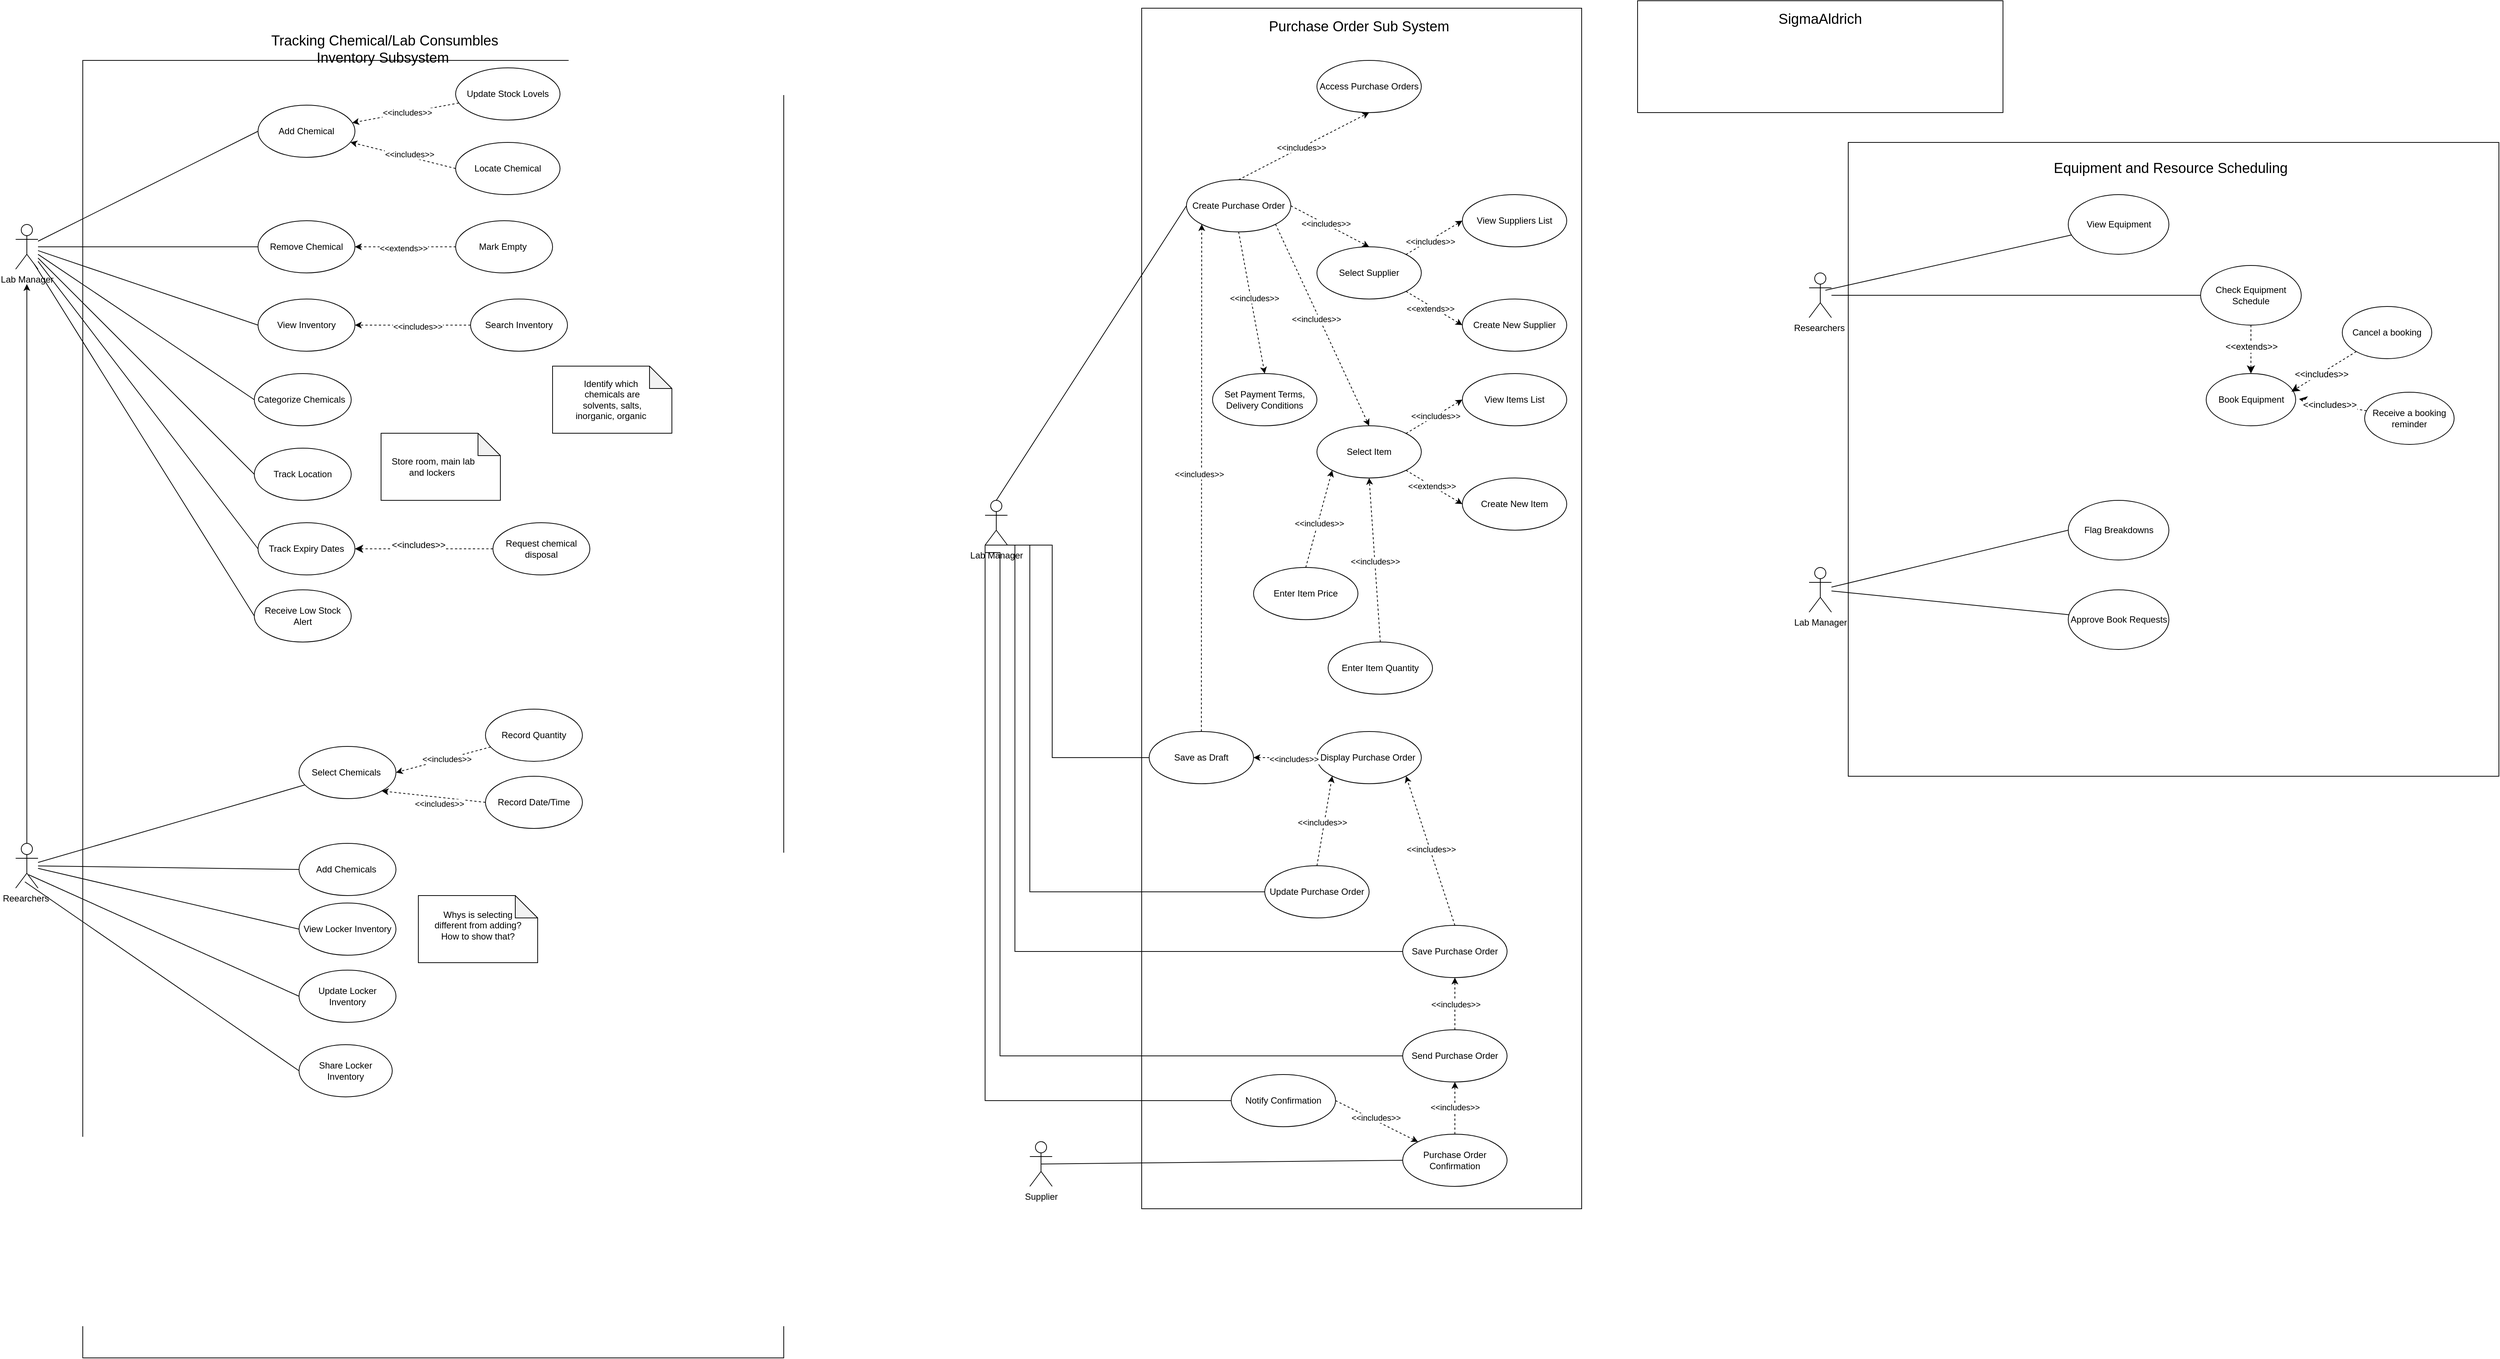 <mxfile version="26.1.0">
  <diagram name="Page-1" id="2YBvvXClWsGukQMizWep">
    <mxGraphModel dx="1016" dy="1723" grid="1" gridSize="10" guides="1" tooltips="1" connect="1" arrows="1" fold="1" page="1" pageScale="1" pageWidth="850" pageHeight="1100" math="0" shadow="0">
      <root>
        <mxCell id="0" />
        <mxCell id="1" parent="0" />
        <mxCell id="02z2UqMDENTXHO_L2J_l-3" value="" style="rounded=0;whiteSpace=wrap;html=1;" parent="1" vertex="1">
          <mxGeometry x="210" y="70" width="940" height="1740" as="geometry" />
        </mxCell>
        <mxCell id="02z2UqMDENTXHO_L2J_l-143" style="rounded=0;orthogonalLoop=1;jettySize=auto;html=1;endArrow=none;startFill=0;entryX=0;entryY=0.5;entryDx=0;entryDy=0;" parent="1" source="02z2UqMDENTXHO_L2J_l-1" target="02z2UqMDENTXHO_L2J_l-20" edge="1">
          <mxGeometry relative="1" as="geometry" />
        </mxCell>
        <mxCell id="02z2UqMDENTXHO_L2J_l-144" style="edgeStyle=orthogonalEdgeStyle;rounded=0;orthogonalLoop=1;jettySize=auto;html=1;endArrow=none;startFill=0;" parent="1" source="02z2UqMDENTXHO_L2J_l-1" target="02z2UqMDENTXHO_L2J_l-139" edge="1">
          <mxGeometry relative="1" as="geometry" />
        </mxCell>
        <mxCell id="02z2UqMDENTXHO_L2J_l-146" style="rounded=0;orthogonalLoop=1;jettySize=auto;html=1;endArrow=none;startFill=0;entryX=0;entryY=0.5;entryDx=0;entryDy=0;" parent="1" source="02z2UqMDENTXHO_L2J_l-1" target="02z2UqMDENTXHO_L2J_l-140" edge="1">
          <mxGeometry relative="1" as="geometry" />
        </mxCell>
        <mxCell id="02z2UqMDENTXHO_L2J_l-153" style="rounded=0;orthogonalLoop=1;jettySize=auto;html=1;endArrow=none;startFill=0;entryX=0;entryY=0.5;entryDx=0;entryDy=0;" parent="1" source="02z2UqMDENTXHO_L2J_l-1" target="02z2UqMDENTXHO_L2J_l-147" edge="1">
          <mxGeometry relative="1" as="geometry" />
        </mxCell>
        <mxCell id="02z2UqMDENTXHO_L2J_l-1" value="Lab Manager" style="shape=umlActor;verticalLabelPosition=bottom;verticalAlign=top;html=1;" parent="1" vertex="1">
          <mxGeometry x="120" y="290" width="30" height="60" as="geometry" />
        </mxCell>
        <mxCell id="02z2UqMDENTXHO_L2J_l-157" style="edgeStyle=orthogonalEdgeStyle;rounded=0;orthogonalLoop=1;jettySize=auto;html=1;" parent="1" source="02z2UqMDENTXHO_L2J_l-2" edge="1">
          <mxGeometry relative="1" as="geometry">
            <mxPoint x="135" y="370" as="targetPoint" />
          </mxGeometry>
        </mxCell>
        <mxCell id="02z2UqMDENTXHO_L2J_l-163" style="rounded=0;orthogonalLoop=1;jettySize=auto;html=1;endArrow=none;startFill=0;" parent="1" source="02z2UqMDENTXHO_L2J_l-2" target="02z2UqMDENTXHO_L2J_l-158" edge="1">
          <mxGeometry relative="1" as="geometry" />
        </mxCell>
        <mxCell id="02z2UqMDENTXHO_L2J_l-164" style="rounded=0;orthogonalLoop=1;jettySize=auto;html=1;endArrow=none;startFill=0;entryX=0;entryY=0.5;entryDx=0;entryDy=0;" parent="1" source="02z2UqMDENTXHO_L2J_l-2" target="02z2UqMDENTXHO_L2J_l-159" edge="1">
          <mxGeometry relative="1" as="geometry" />
        </mxCell>
        <mxCell id="02z2UqMDENTXHO_L2J_l-2" value="Reearchers&amp;nbsp;" style="shape=umlActor;verticalLabelPosition=bottom;verticalAlign=top;html=1;" parent="1" vertex="1">
          <mxGeometry x="120" y="1120" width="30" height="60" as="geometry" />
        </mxCell>
        <mxCell id="02z2UqMDENTXHO_L2J_l-9" value="Tracking Chemical/Lab Consumbles Inventory&amp;nbsp;Subsystem&amp;nbsp;" style="text;html=1;align=center;verticalAlign=middle;whiteSpace=wrap;rounded=0;fontSize=19;" parent="1" vertex="1">
          <mxGeometry x="395" y="30" width="440" height="50" as="geometry" />
        </mxCell>
        <mxCell id="02z2UqMDENTXHO_L2J_l-20" value="Add Chemical" style="ellipse;whiteSpace=wrap;html=1;" parent="1" vertex="1">
          <mxGeometry x="445" y="130" width="130" height="70" as="geometry" />
        </mxCell>
        <mxCell id="02z2UqMDENTXHO_L2J_l-136" style="rounded=0;orthogonalLoop=1;jettySize=auto;html=1;dashed=1;" parent="1" source="02z2UqMDENTXHO_L2J_l-131" target="02z2UqMDENTXHO_L2J_l-20" edge="1">
          <mxGeometry relative="1" as="geometry" />
        </mxCell>
        <mxCell id="02z2UqMDENTXHO_L2J_l-141" value="&amp;lt;&amp;lt;includes&amp;gt;&amp;gt;" style="edgeLabel;html=1;align=center;verticalAlign=middle;resizable=0;points=[];" parent="02z2UqMDENTXHO_L2J_l-136" vertex="1" connectable="0">
          <mxGeometry x="0.182" relative="1" as="geometry">
            <mxPoint x="15" y="-3" as="offset" />
          </mxGeometry>
        </mxCell>
        <mxCell id="02z2UqMDENTXHO_L2J_l-131" value="Update Stock Lovels" style="ellipse;whiteSpace=wrap;html=1;" parent="1" vertex="1">
          <mxGeometry x="710" y="80" width="140" height="70" as="geometry" />
        </mxCell>
        <mxCell id="02z2UqMDENTXHO_L2J_l-132" value="Locate Chemical" style="ellipse;whiteSpace=wrap;html=1;" parent="1" vertex="1">
          <mxGeometry x="710" y="180" width="140" height="70" as="geometry" />
        </mxCell>
        <mxCell id="02z2UqMDENTXHO_L2J_l-137" style="rounded=0;orthogonalLoop=1;jettySize=auto;html=1;dashed=1;exitX=0;exitY=0.5;exitDx=0;exitDy=0;" parent="1" source="02z2UqMDENTXHO_L2J_l-132" target="02z2UqMDENTXHO_L2J_l-20" edge="1">
          <mxGeometry relative="1" as="geometry">
            <mxPoint x="700" y="215" as="sourcePoint" />
            <mxPoint x="510" y="244" as="targetPoint" />
          </mxGeometry>
        </mxCell>
        <mxCell id="02z2UqMDENTXHO_L2J_l-142" value="&amp;lt;&amp;lt;includes&amp;gt;&amp;gt;" style="edgeLabel;html=1;align=center;verticalAlign=middle;resizable=0;points=[];" parent="02z2UqMDENTXHO_L2J_l-137" vertex="1" connectable="0">
          <mxGeometry x="0.2" relative="1" as="geometry">
            <mxPoint x="22" y="2" as="offset" />
          </mxGeometry>
        </mxCell>
        <mxCell id="02z2UqMDENTXHO_L2J_l-155" value="" style="edgeStyle=orthogonalEdgeStyle;rounded=0;orthogonalLoop=1;jettySize=auto;html=1;endArrow=none;startFill=1;startArrow=classic;dashed=1;" parent="1" source="02z2UqMDENTXHO_L2J_l-139" target="02z2UqMDENTXHO_L2J_l-154" edge="1">
          <mxGeometry relative="1" as="geometry" />
        </mxCell>
        <mxCell id="02z2UqMDENTXHO_L2J_l-156" value="&amp;lt;&amp;lt;extends&amp;gt;&amp;gt;" style="edgeLabel;html=1;align=center;verticalAlign=middle;resizable=0;points=[];" parent="02z2UqMDENTXHO_L2J_l-155" vertex="1" connectable="0">
          <mxGeometry x="-0.035" y="-2" relative="1" as="geometry">
            <mxPoint as="offset" />
          </mxGeometry>
        </mxCell>
        <mxCell id="02z2UqMDENTXHO_L2J_l-139" value="Remove Chemical" style="ellipse;whiteSpace=wrap;html=1;" parent="1" vertex="1">
          <mxGeometry x="445" y="285" width="130" height="70" as="geometry" />
        </mxCell>
        <mxCell id="02z2UqMDENTXHO_L2J_l-140" value="View Inventory" style="ellipse;whiteSpace=wrap;html=1;" parent="1" vertex="1">
          <mxGeometry x="445" y="390" width="130" height="70" as="geometry" />
        </mxCell>
        <mxCell id="02z2UqMDENTXHO_L2J_l-147" value="Categorize Chemicals&amp;nbsp;" style="ellipse;whiteSpace=wrap;html=1;" parent="1" vertex="1">
          <mxGeometry x="440" y="490" width="130" height="70" as="geometry" />
        </mxCell>
        <mxCell id="02z2UqMDENTXHO_L2J_l-148" value="" style="shape=note;whiteSpace=wrap;html=1;backgroundOutline=1;darkOpacity=0.05;" parent="1" vertex="1">
          <mxGeometry x="840" y="480" width="160" height="90" as="geometry" />
        </mxCell>
        <mxCell id="02z2UqMDENTXHO_L2J_l-149" value="Identify which&amp;nbsp; chemicals are solvents, salts, inorganic, organic&amp;nbsp;" style="text;html=1;align=center;verticalAlign=middle;whiteSpace=wrap;rounded=0;" parent="1" vertex="1">
          <mxGeometry x="860" y="485" width="120" height="80" as="geometry" />
        </mxCell>
        <mxCell id="02z2UqMDENTXHO_L2J_l-150" value="Track Location" style="ellipse;whiteSpace=wrap;html=1;" parent="1" vertex="1">
          <mxGeometry x="440" y="590" width="130" height="70" as="geometry" />
        </mxCell>
        <mxCell id="02z2UqMDENTXHO_L2J_l-151" value="" style="shape=note;whiteSpace=wrap;html=1;backgroundOutline=1;darkOpacity=0.05;" parent="1" vertex="1">
          <mxGeometry x="610" y="570" width="160" height="90" as="geometry" />
        </mxCell>
        <mxCell id="02z2UqMDENTXHO_L2J_l-152" value="Store room, main lab and lockers&amp;nbsp;" style="text;html=1;align=center;verticalAlign=middle;whiteSpace=wrap;rounded=0;" parent="1" vertex="1">
          <mxGeometry x="620" y="575" width="120" height="80" as="geometry" />
        </mxCell>
        <mxCell id="02z2UqMDENTXHO_L2J_l-154" value="Mark Empty&amp;nbsp;" style="ellipse;whiteSpace=wrap;html=1;" parent="1" vertex="1">
          <mxGeometry x="710" y="285" width="130" height="70" as="geometry" />
        </mxCell>
        <mxCell id="02z2UqMDENTXHO_L2J_l-158" value="Select Chemicals&amp;nbsp;" style="ellipse;whiteSpace=wrap;html=1;" parent="1" vertex="1">
          <mxGeometry x="500" y="990" width="130" height="70" as="geometry" />
        </mxCell>
        <mxCell id="02z2UqMDENTXHO_L2J_l-159" value="Add Chemicals&amp;nbsp;" style="ellipse;whiteSpace=wrap;html=1;" parent="1" vertex="1">
          <mxGeometry x="500" y="1120" width="130" height="70" as="geometry" />
        </mxCell>
        <mxCell id="02z2UqMDENTXHO_L2J_l-167" style="rounded=0;orthogonalLoop=1;jettySize=auto;html=1;entryX=1;entryY=0.5;entryDx=0;entryDy=0;dashed=1;" parent="1" source="02z2UqMDENTXHO_L2J_l-160" target="02z2UqMDENTXHO_L2J_l-158" edge="1">
          <mxGeometry relative="1" as="geometry" />
        </mxCell>
        <mxCell id="02z2UqMDENTXHO_L2J_l-160" value="Record Quantity" style="ellipse;whiteSpace=wrap;html=1;" parent="1" vertex="1">
          <mxGeometry x="750" y="940" width="130" height="70" as="geometry" />
        </mxCell>
        <mxCell id="02z2UqMDENTXHO_L2J_l-161" value="Record Date/Time" style="ellipse;whiteSpace=wrap;html=1;" parent="1" vertex="1">
          <mxGeometry x="750" y="1030" width="130" height="70" as="geometry" />
        </mxCell>
        <mxCell id="02z2UqMDENTXHO_L2J_l-165" style="rounded=0;orthogonalLoop=1;jettySize=auto;html=1;entryX=1;entryY=1;entryDx=0;entryDy=0;exitX=0;exitY=0.5;exitDx=0;exitDy=0;dashed=1;" parent="1" source="02z2UqMDENTXHO_L2J_l-161" target="02z2UqMDENTXHO_L2J_l-158" edge="1">
          <mxGeometry relative="1" as="geometry" />
        </mxCell>
        <mxCell id="02z2UqMDENTXHO_L2J_l-166" value="&amp;lt;&amp;lt;includes&amp;gt;&amp;gt;" style="edgeLabel;html=1;align=center;verticalAlign=middle;resizable=0;points=[];" parent="02z2UqMDENTXHO_L2J_l-165" vertex="1" connectable="0">
          <mxGeometry x="0.331" y="3" relative="1" as="geometry">
            <mxPoint x="31" y="9" as="offset" />
          </mxGeometry>
        </mxCell>
        <mxCell id="02z2UqMDENTXHO_L2J_l-168" value="&amp;lt;&amp;lt;includes&amp;gt;&amp;gt;" style="edgeLabel;html=1;align=center;verticalAlign=middle;resizable=0;points=[];" parent="02z2UqMDENTXHO_L2J_l-165" vertex="1" connectable="0">
          <mxGeometry x="0.331" y="3" relative="1" as="geometry">
            <mxPoint x="41" y="-51" as="offset" />
          </mxGeometry>
        </mxCell>
        <mxCell id="02z2UqMDENTXHO_L2J_l-172" style="rounded=0;orthogonalLoop=1;jettySize=auto;html=1;exitX=0;exitY=0.5;exitDx=0;exitDy=0;endArrow=none;startFill=0;" parent="1" source="02z2UqMDENTXHO_L2J_l-169" target="02z2UqMDENTXHO_L2J_l-2" edge="1">
          <mxGeometry relative="1" as="geometry" />
        </mxCell>
        <mxCell id="02z2UqMDENTXHO_L2J_l-169" value="View Locker Inventory" style="ellipse;whiteSpace=wrap;html=1;" parent="1" vertex="1">
          <mxGeometry x="500" y="1200" width="130" height="70" as="geometry" />
        </mxCell>
        <mxCell id="02z2UqMDENTXHO_L2J_l-170" value="Update Locker Inventory" style="ellipse;whiteSpace=wrap;html=1;" parent="1" vertex="1">
          <mxGeometry x="500" y="1290" width="130" height="70" as="geometry" />
        </mxCell>
        <mxCell id="02z2UqMDENTXHO_L2J_l-174" style="rounded=0;orthogonalLoop=1;jettySize=auto;html=1;exitX=0;exitY=0.5;exitDx=0;exitDy=0;endArrow=none;startFill=0;entryX=0.413;entryY=0.86;entryDx=0;entryDy=0;entryPerimeter=0;" parent="1" source="02z2UqMDENTXHO_L2J_l-171" target="02z2UqMDENTXHO_L2J_l-2" edge="1">
          <mxGeometry relative="1" as="geometry" />
        </mxCell>
        <mxCell id="02z2UqMDENTXHO_L2J_l-171" value="Share Locker Inventory" style="ellipse;whiteSpace=wrap;html=1;" parent="1" vertex="1">
          <mxGeometry x="500" y="1390" width="125" height="70" as="geometry" />
        </mxCell>
        <mxCell id="02z2UqMDENTXHO_L2J_l-173" style="rounded=0;orthogonalLoop=1;jettySize=auto;html=1;entryX=0.573;entryY=0.7;entryDx=0;entryDy=0;entryPerimeter=0;endArrow=none;startFill=0;exitX=0;exitY=0.5;exitDx=0;exitDy=0;" parent="1" source="02z2UqMDENTXHO_L2J_l-170" target="02z2UqMDENTXHO_L2J_l-2" edge="1">
          <mxGeometry relative="1" as="geometry" />
        </mxCell>
        <mxCell id="02z2UqMDENTXHO_L2J_l-175" value="" style="shape=note;whiteSpace=wrap;html=1;backgroundOutline=1;darkOpacity=0.05;" parent="1" vertex="1">
          <mxGeometry x="660" y="1190" width="160" height="90" as="geometry" />
        </mxCell>
        <mxCell id="02z2UqMDENTXHO_L2J_l-176" value="Whys is selecting different from adding? How to show that?" style="text;html=1;align=center;verticalAlign=middle;whiteSpace=wrap;rounded=0;" parent="1" vertex="1">
          <mxGeometry x="680" y="1190" width="120" height="80" as="geometry" />
        </mxCell>
        <mxCell id="02z2UqMDENTXHO_L2J_l-183" value="" style="rounded=0;whiteSpace=wrap;html=1;" parent="1" vertex="1">
          <mxGeometry x="2295" y="-10" width="490" height="150" as="geometry" />
        </mxCell>
        <mxCell id="02z2UqMDENTXHO_L2J_l-184" value="SigmaAldrich" style="text;html=1;align=center;verticalAlign=middle;whiteSpace=wrap;rounded=0;fontSize=19;" parent="1" vertex="1">
          <mxGeometry x="2420" width="240" height="30" as="geometry" />
        </mxCell>
        <mxCell id="poZD9N2d5XFR-r68YqAx-190" value="Lab Manager" style="shape=umlActor;verticalLabelPosition=bottom;verticalAlign=top;html=1;outlineConnect=0;" vertex="1" parent="1">
          <mxGeometry x="1420" y="660" width="30" height="60" as="geometry" />
        </mxCell>
        <mxCell id="poZD9N2d5XFR-r68YqAx-191" value="" style="rounded=0;whiteSpace=wrap;html=1;" vertex="1" parent="1">
          <mxGeometry x="1630" width="590" height="1610" as="geometry" />
        </mxCell>
        <mxCell id="poZD9N2d5XFR-r68YqAx-192" value="Purchase Order Sub System" style="text;html=1;align=center;verticalAlign=middle;whiteSpace=wrap;rounded=0;fontSize=19;" vertex="1" parent="1">
          <mxGeometry x="1790" y="10" width="262.5" height="30" as="geometry" />
        </mxCell>
        <mxCell id="poZD9N2d5XFR-r68YqAx-193" value="Supplier" style="shape=umlActor;verticalLabelPosition=bottom;verticalAlign=top;html=1;outlineConnect=0;" vertex="1" parent="1">
          <mxGeometry x="1480" y="1520" width="30" height="60" as="geometry" />
        </mxCell>
        <mxCell id="poZD9N2d5XFR-r68YqAx-194" value="Create Purchase Order" style="ellipse;whiteSpace=wrap;html=1;" vertex="1" parent="1">
          <mxGeometry x="1690" y="230" width="140" height="70" as="geometry" />
        </mxCell>
        <mxCell id="poZD9N2d5XFR-r68YqAx-195" value="Access Purchase Orders" style="ellipse;whiteSpace=wrap;html=1;" vertex="1" parent="1">
          <mxGeometry x="1865" y="70" width="140" height="70" as="geometry" />
        </mxCell>
        <mxCell id="poZD9N2d5XFR-r68YqAx-196" value="Select Supplier" style="ellipse;whiteSpace=wrap;html=1;" vertex="1" parent="1">
          <mxGeometry x="1865" y="320" width="140" height="70" as="geometry" />
        </mxCell>
        <mxCell id="poZD9N2d5XFR-r68YqAx-197" value="View Items List" style="ellipse;whiteSpace=wrap;html=1;" vertex="1" parent="1">
          <mxGeometry x="2060" y="490" width="140" height="70" as="geometry" />
        </mxCell>
        <mxCell id="poZD9N2d5XFR-r68YqAx-198" value="Select Item" style="ellipse;whiteSpace=wrap;html=1;" vertex="1" parent="1">
          <mxGeometry x="1865" y="560" width="140" height="70" as="geometry" />
        </mxCell>
        <mxCell id="poZD9N2d5XFR-r68YqAx-199" value="View Suppliers List" style="ellipse;whiteSpace=wrap;html=1;" vertex="1" parent="1">
          <mxGeometry x="2060" y="250" width="140" height="70" as="geometry" />
        </mxCell>
        <mxCell id="poZD9N2d5XFR-r68YqAx-200" value="Create New Supplier" style="ellipse;whiteSpace=wrap;html=1;" vertex="1" parent="1">
          <mxGeometry x="2060" y="390" width="140" height="70" as="geometry" />
        </mxCell>
        <mxCell id="poZD9N2d5XFR-r68YqAx-201" value="Enter Item Quantity" style="ellipse;whiteSpace=wrap;html=1;" vertex="1" parent="1">
          <mxGeometry x="1880" y="850" width="140" height="70" as="geometry" />
        </mxCell>
        <mxCell id="poZD9N2d5XFR-r68YqAx-202" value="Enter Item Price" style="ellipse;whiteSpace=wrap;html=1;" vertex="1" parent="1">
          <mxGeometry x="1780" y="750" width="140" height="70" as="geometry" />
        </mxCell>
        <mxCell id="poZD9N2d5XFR-r68YqAx-203" value="Display Purchase Order&amp;nbsp;" style="ellipse;whiteSpace=wrap;html=1;" vertex="1" parent="1">
          <mxGeometry x="1865" y="970" width="140" height="70" as="geometry" />
        </mxCell>
        <mxCell id="poZD9N2d5XFR-r68YqAx-204" value="Update Purchase Order" style="ellipse;whiteSpace=wrap;html=1;" vertex="1" parent="1">
          <mxGeometry x="1795" y="1150" width="140" height="70" as="geometry" />
        </mxCell>
        <mxCell id="poZD9N2d5XFR-r68YqAx-205" value="Set Payment Terms, Delivery Conditions" style="ellipse;whiteSpace=wrap;html=1;" vertex="1" parent="1">
          <mxGeometry x="1725" y="490" width="140" height="70" as="geometry" />
        </mxCell>
        <mxCell id="poZD9N2d5XFR-r68YqAx-206" value="Save Purchase Order" style="ellipse;whiteSpace=wrap;html=1;" vertex="1" parent="1">
          <mxGeometry x="1980" y="1230" width="140" height="70" as="geometry" />
        </mxCell>
        <mxCell id="poZD9N2d5XFR-r68YqAx-207" value="Send Purchase Order" style="ellipse;whiteSpace=wrap;html=1;" vertex="1" parent="1">
          <mxGeometry x="1980" y="1370" width="140" height="70" as="geometry" />
        </mxCell>
        <mxCell id="poZD9N2d5XFR-r68YqAx-208" value="Purchase Order Confirmation" style="ellipse;whiteSpace=wrap;html=1;" vertex="1" parent="1">
          <mxGeometry x="1980" y="1510" width="140" height="70" as="geometry" />
        </mxCell>
        <mxCell id="poZD9N2d5XFR-r68YqAx-209" value="Create New Item" style="ellipse;whiteSpace=wrap;html=1;" vertex="1" parent="1">
          <mxGeometry x="2060" y="630" width="140" height="70" as="geometry" />
        </mxCell>
        <mxCell id="poZD9N2d5XFR-r68YqAx-210" value="" style="endArrow=classic;html=1;rounded=0;exitX=0.5;exitY=0;exitDx=0;exitDy=0;entryX=0.5;entryY=1;entryDx=0;entryDy=0;dashed=1;" edge="1" parent="1" source="poZD9N2d5XFR-r68YqAx-194" target="poZD9N2d5XFR-r68YqAx-195">
          <mxGeometry width="50" height="50" relative="1" as="geometry">
            <mxPoint x="1940" y="170" as="sourcePoint" />
            <mxPoint x="1990" y="120" as="targetPoint" />
          </mxGeometry>
        </mxCell>
        <mxCell id="poZD9N2d5XFR-r68YqAx-211" value="&amp;lt;&amp;lt;includes&amp;gt;&amp;gt;" style="edgeLabel;html=1;align=center;verticalAlign=middle;resizable=0;points=[];" vertex="1" connectable="0" parent="poZD9N2d5XFR-r68YqAx-210">
          <mxGeometry x="-0.04" relative="1" as="geometry">
            <mxPoint as="offset" />
          </mxGeometry>
        </mxCell>
        <mxCell id="poZD9N2d5XFR-r68YqAx-212" value="" style="endArrow=classic;html=1;rounded=0;exitX=1;exitY=0;exitDx=0;exitDy=0;entryX=0;entryY=0.5;entryDx=0;entryDy=0;dashed=1;" edge="1" parent="1" source="poZD9N2d5XFR-r68YqAx-196" target="poZD9N2d5XFR-r68YqAx-199">
          <mxGeometry width="50" height="50" relative="1" as="geometry">
            <mxPoint x="1790" y="540" as="sourcePoint" />
            <mxPoint x="1840" y="490" as="targetPoint" />
          </mxGeometry>
        </mxCell>
        <mxCell id="poZD9N2d5XFR-r68YqAx-213" value="&amp;lt;&amp;lt;includes&amp;gt;&amp;gt;" style="edgeLabel;html=1;align=center;verticalAlign=middle;resizable=0;points=[];" vertex="1" connectable="0" parent="poZD9N2d5XFR-r68YqAx-212">
          <mxGeometry x="-0.146" y="-2" relative="1" as="geometry">
            <mxPoint x="-1" as="offset" />
          </mxGeometry>
        </mxCell>
        <mxCell id="poZD9N2d5XFR-r68YqAx-214" value="" style="endArrow=classic;html=1;rounded=0;exitX=1;exitY=1;exitDx=0;exitDy=0;entryX=0;entryY=0.5;entryDx=0;entryDy=0;dashed=1;" edge="1" parent="1" source="poZD9N2d5XFR-r68YqAx-196" target="poZD9N2d5XFR-r68YqAx-200">
          <mxGeometry width="50" height="50" relative="1" as="geometry">
            <mxPoint x="1790" y="540" as="sourcePoint" />
            <mxPoint x="1840" y="490" as="targetPoint" />
          </mxGeometry>
        </mxCell>
        <mxCell id="poZD9N2d5XFR-r68YqAx-215" value="&amp;lt;&amp;lt;extends&amp;gt;&amp;gt;" style="edgeLabel;html=1;align=center;verticalAlign=middle;resizable=0;points=[];" vertex="1" connectable="0" parent="poZD9N2d5XFR-r68YqAx-214">
          <mxGeometry x="-0.11" y="-3" relative="1" as="geometry">
            <mxPoint as="offset" />
          </mxGeometry>
        </mxCell>
        <mxCell id="poZD9N2d5XFR-r68YqAx-216" value="" style="endArrow=classic;html=1;rounded=0;exitX=1;exitY=0;exitDx=0;exitDy=0;entryX=0;entryY=0.5;entryDx=0;entryDy=0;dashed=1;" edge="1" parent="1" source="poZD9N2d5XFR-r68YqAx-198" target="poZD9N2d5XFR-r68YqAx-197">
          <mxGeometry width="50" height="50" relative="1" as="geometry">
            <mxPoint x="2020" y="690" as="sourcePoint" />
            <mxPoint x="2070" y="640" as="targetPoint" />
          </mxGeometry>
        </mxCell>
        <mxCell id="poZD9N2d5XFR-r68YqAx-217" value="&amp;lt;&amp;lt;includes&amp;gt;&amp;gt;" style="edgeLabel;html=1;align=center;verticalAlign=middle;resizable=0;points=[];" vertex="1" connectable="0" parent="poZD9N2d5XFR-r68YqAx-216">
          <mxGeometry x="0.041" relative="1" as="geometry">
            <mxPoint as="offset" />
          </mxGeometry>
        </mxCell>
        <mxCell id="poZD9N2d5XFR-r68YqAx-218" value="" style="endArrow=classic;html=1;rounded=0;exitX=1;exitY=1;exitDx=0;exitDy=0;entryX=0;entryY=0.5;entryDx=0;entryDy=0;dashed=1;" edge="1" parent="1" source="poZD9N2d5XFR-r68YqAx-198" target="poZD9N2d5XFR-r68YqAx-209">
          <mxGeometry width="50" height="50" relative="1" as="geometry">
            <mxPoint x="2020" y="690" as="sourcePoint" />
            <mxPoint x="2070" y="640" as="targetPoint" />
          </mxGeometry>
        </mxCell>
        <mxCell id="poZD9N2d5XFR-r68YqAx-219" value="&amp;lt;&amp;lt;extends&amp;gt;&amp;gt;" style="edgeLabel;html=1;align=center;verticalAlign=middle;resizable=0;points=[];" vertex="1" connectable="0" parent="poZD9N2d5XFR-r68YqAx-218">
          <mxGeometry x="-0.092" relative="1" as="geometry">
            <mxPoint as="offset" />
          </mxGeometry>
        </mxCell>
        <mxCell id="poZD9N2d5XFR-r68YqAx-220" value="" style="endArrow=classic;html=1;rounded=0;exitX=0.5;exitY=0;exitDx=0;exitDy=0;entryX=0;entryY=1;entryDx=0;entryDy=0;dashed=1;" edge="1" parent="1" source="poZD9N2d5XFR-r68YqAx-202" target="poZD9N2d5XFR-r68YqAx-198">
          <mxGeometry width="50" height="50" relative="1" as="geometry">
            <mxPoint x="2020" y="820" as="sourcePoint" />
            <mxPoint x="2070" y="770" as="targetPoint" />
          </mxGeometry>
        </mxCell>
        <mxCell id="poZD9N2d5XFR-r68YqAx-221" value="&amp;lt;&amp;lt;includes&amp;gt;&amp;gt;" style="edgeLabel;html=1;align=center;verticalAlign=middle;resizable=0;points=[];" vertex="1" connectable="0" parent="poZD9N2d5XFR-r68YqAx-220">
          <mxGeometry x="-0.085" y="-1" relative="1" as="geometry">
            <mxPoint as="offset" />
          </mxGeometry>
        </mxCell>
        <mxCell id="poZD9N2d5XFR-r68YqAx-222" value="" style="endArrow=classic;html=1;rounded=0;exitX=0.5;exitY=0;exitDx=0;exitDy=0;entryX=0.5;entryY=1;entryDx=0;entryDy=0;dashed=1;" edge="1" parent="1" source="poZD9N2d5XFR-r68YqAx-201" target="poZD9N2d5XFR-r68YqAx-198">
          <mxGeometry width="50" height="50" relative="1" as="geometry">
            <mxPoint x="2020" y="850" as="sourcePoint" />
            <mxPoint x="2070" y="800" as="targetPoint" />
          </mxGeometry>
        </mxCell>
        <mxCell id="poZD9N2d5XFR-r68YqAx-223" value="&amp;lt;&amp;lt;includes&amp;gt;&amp;gt;" style="edgeLabel;html=1;align=center;verticalAlign=middle;resizable=0;points=[];" vertex="1" connectable="0" parent="poZD9N2d5XFR-r68YqAx-222">
          <mxGeometry x="-0.016" relative="1" as="geometry">
            <mxPoint as="offset" />
          </mxGeometry>
        </mxCell>
        <mxCell id="poZD9N2d5XFR-r68YqAx-224" value="Notify Confirmation" style="ellipse;whiteSpace=wrap;html=1;" vertex="1" parent="1">
          <mxGeometry x="1750" y="1430" width="140" height="70" as="geometry" />
        </mxCell>
        <mxCell id="poZD9N2d5XFR-r68YqAx-225" value="Save as Draft" style="ellipse;whiteSpace=wrap;html=1;" vertex="1" parent="1">
          <mxGeometry x="1640" y="970" width="140" height="70" as="geometry" />
        </mxCell>
        <mxCell id="poZD9N2d5XFR-r68YqAx-226" value="" style="endArrow=classic;html=1;rounded=0;exitX=0.5;exitY=0;exitDx=0;exitDy=0;entryX=0;entryY=1;entryDx=0;entryDy=0;dashed=1;" edge="1" parent="1" source="poZD9N2d5XFR-r68YqAx-204" target="poZD9N2d5XFR-r68YqAx-203">
          <mxGeometry width="50" height="50" relative="1" as="geometry">
            <mxPoint x="1870" y="1440" as="sourcePoint" />
            <mxPoint x="1920" y="1390" as="targetPoint" />
          </mxGeometry>
        </mxCell>
        <mxCell id="poZD9N2d5XFR-r68YqAx-227" value="&amp;lt;&amp;lt;includes&amp;gt;&amp;gt;" style="edgeLabel;html=1;align=center;verticalAlign=middle;resizable=0;points=[];" vertex="1" connectable="0" parent="poZD9N2d5XFR-r68YqAx-226">
          <mxGeometry x="-0.057" y="3" relative="1" as="geometry">
            <mxPoint y="-1" as="offset" />
          </mxGeometry>
        </mxCell>
        <mxCell id="poZD9N2d5XFR-r68YqAx-228" value="" style="endArrow=classic;html=1;rounded=0;exitX=0.5;exitY=0;exitDx=0;exitDy=0;entryX=1;entryY=1;entryDx=0;entryDy=0;dashed=1;" edge="1" parent="1" source="poZD9N2d5XFR-r68YqAx-206" target="poZD9N2d5XFR-r68YqAx-203">
          <mxGeometry width="50" height="50" relative="1" as="geometry">
            <mxPoint x="1870" y="1590" as="sourcePoint" />
            <mxPoint x="1920" y="1540" as="targetPoint" />
          </mxGeometry>
        </mxCell>
        <mxCell id="poZD9N2d5XFR-r68YqAx-229" value="&amp;lt;&amp;lt;includes&amp;gt;&amp;gt;" style="edgeLabel;html=1;align=center;verticalAlign=middle;resizable=0;points=[];" vertex="1" connectable="0" parent="poZD9N2d5XFR-r68YqAx-228">
          <mxGeometry x="0.016" y="-1" relative="1" as="geometry">
            <mxPoint as="offset" />
          </mxGeometry>
        </mxCell>
        <mxCell id="poZD9N2d5XFR-r68YqAx-230" value="" style="endArrow=classic;html=1;rounded=0;entryX=0;entryY=1;entryDx=0;entryDy=0;dashed=1;" edge="1" parent="1" source="poZD9N2d5XFR-r68YqAx-225" target="poZD9N2d5XFR-r68YqAx-194">
          <mxGeometry width="50" height="50" relative="1" as="geometry">
            <mxPoint x="1870" y="560" as="sourcePoint" />
            <mxPoint x="1920" y="510" as="targetPoint" />
          </mxGeometry>
        </mxCell>
        <mxCell id="poZD9N2d5XFR-r68YqAx-231" value="&amp;lt;&amp;lt;includes&amp;gt;&amp;gt;" style="edgeLabel;html=1;align=center;verticalAlign=middle;resizable=0;points=[];" vertex="1" connectable="0" parent="poZD9N2d5XFR-r68YqAx-230">
          <mxGeometry x="0.015" y="4" relative="1" as="geometry">
            <mxPoint as="offset" />
          </mxGeometry>
        </mxCell>
        <mxCell id="poZD9N2d5XFR-r68YqAx-232" value="" style="endArrow=classic;html=1;rounded=0;exitX=1;exitY=0.5;exitDx=0;exitDy=0;entryX=0.5;entryY=0;entryDx=0;entryDy=0;dashed=1;" edge="1" parent="1" source="poZD9N2d5XFR-r68YqAx-194" target="poZD9N2d5XFR-r68YqAx-196">
          <mxGeometry width="50" height="50" relative="1" as="geometry">
            <mxPoint x="1980" y="560" as="sourcePoint" />
            <mxPoint x="2030" y="510" as="targetPoint" />
          </mxGeometry>
        </mxCell>
        <mxCell id="poZD9N2d5XFR-r68YqAx-233" value="&amp;lt;&amp;lt;includes&amp;gt;&amp;gt;" style="edgeLabel;html=1;align=center;verticalAlign=middle;resizable=0;points=[];" vertex="1" connectable="0" parent="poZD9N2d5XFR-r68YqAx-232">
          <mxGeometry x="-0.117" y="1" relative="1" as="geometry">
            <mxPoint as="offset" />
          </mxGeometry>
        </mxCell>
        <mxCell id="poZD9N2d5XFR-r68YqAx-234" value="" style="endArrow=classic;html=1;rounded=0;exitX=1;exitY=1;exitDx=0;exitDy=0;entryX=0.5;entryY=0;entryDx=0;entryDy=0;dashed=1;" edge="1" parent="1" source="poZD9N2d5XFR-r68YqAx-194" target="poZD9N2d5XFR-r68YqAx-198">
          <mxGeometry width="50" height="50" relative="1" as="geometry">
            <mxPoint x="1980" y="600" as="sourcePoint" />
            <mxPoint x="2030" y="550" as="targetPoint" />
          </mxGeometry>
        </mxCell>
        <mxCell id="poZD9N2d5XFR-r68YqAx-235" value="&amp;lt;&amp;lt;includes&amp;gt;&amp;gt;" style="edgeLabel;html=1;align=center;verticalAlign=middle;resizable=0;points=[];" vertex="1" connectable="0" parent="poZD9N2d5XFR-r68YqAx-234">
          <mxGeometry x="-0.073" y="-4" relative="1" as="geometry">
            <mxPoint as="offset" />
          </mxGeometry>
        </mxCell>
        <mxCell id="poZD9N2d5XFR-r68YqAx-236" value="" style="endArrow=classic;html=1;rounded=0;exitX=0.5;exitY=1;exitDx=0;exitDy=0;entryX=0.5;entryY=0;entryDx=0;entryDy=0;dashed=1;" edge="1" parent="1" source="poZD9N2d5XFR-r68YqAx-194" target="poZD9N2d5XFR-r68YqAx-205">
          <mxGeometry width="50" height="50" relative="1" as="geometry">
            <mxPoint x="2010" y="520" as="sourcePoint" />
            <mxPoint x="2060" y="470" as="targetPoint" />
          </mxGeometry>
        </mxCell>
        <mxCell id="poZD9N2d5XFR-r68YqAx-237" value="&amp;lt;&amp;lt;includes&amp;gt;&amp;gt;" style="edgeLabel;html=1;align=center;verticalAlign=middle;resizable=0;points=[];" vertex="1" connectable="0" parent="poZD9N2d5XFR-r68YqAx-236">
          <mxGeometry x="-0.065" y="4" relative="1" as="geometry">
            <mxPoint as="offset" />
          </mxGeometry>
        </mxCell>
        <mxCell id="poZD9N2d5XFR-r68YqAx-238" value="" style="endArrow=none;html=1;rounded=0;exitX=1;exitY=0.5;exitDx=0;exitDy=0;entryX=0;entryY=0.5;entryDx=0;entryDy=0;dashed=1;startArrow=classic;startFill=1;" edge="1" parent="1" source="poZD9N2d5XFR-r68YqAx-225" target="poZD9N2d5XFR-r68YqAx-203">
          <mxGeometry width="50" height="50" relative="1" as="geometry">
            <mxPoint x="2030" y="1190" as="sourcePoint" />
            <mxPoint x="2080" y="1140" as="targetPoint" />
          </mxGeometry>
        </mxCell>
        <mxCell id="poZD9N2d5XFR-r68YqAx-239" value="&amp;lt;&amp;lt;includes&amp;gt;&amp;gt;" style="edgeLabel;html=1;align=center;verticalAlign=middle;resizable=0;points=[];" vertex="1" connectable="0" parent="poZD9N2d5XFR-r68YqAx-238">
          <mxGeometry x="0.26" y="-2" relative="1" as="geometry">
            <mxPoint as="offset" />
          </mxGeometry>
        </mxCell>
        <mxCell id="poZD9N2d5XFR-r68YqAx-240" value="" style="endArrow=classic;html=1;rounded=0;exitX=0.5;exitY=0;exitDx=0;exitDy=0;dashed=1;" edge="1" parent="1" source="poZD9N2d5XFR-r68YqAx-207" target="poZD9N2d5XFR-r68YqAx-206">
          <mxGeometry width="50" height="50" relative="1" as="geometry">
            <mxPoint x="2030" y="1510" as="sourcePoint" />
            <mxPoint x="2080" y="1460" as="targetPoint" />
          </mxGeometry>
        </mxCell>
        <mxCell id="poZD9N2d5XFR-r68YqAx-241" value="&amp;lt;&amp;lt;includes&amp;gt;&amp;gt;" style="edgeLabel;html=1;align=center;verticalAlign=middle;resizable=0;points=[];" vertex="1" connectable="0" parent="poZD9N2d5XFR-r68YqAx-240">
          <mxGeometry x="-0.023" y="-1" relative="1" as="geometry">
            <mxPoint as="offset" />
          </mxGeometry>
        </mxCell>
        <mxCell id="poZD9N2d5XFR-r68YqAx-242" value="" style="endArrow=classic;html=1;rounded=0;exitX=0.5;exitY=0;exitDx=0;exitDy=0;entryX=0.5;entryY=1;entryDx=0;entryDy=0;dashed=1;" edge="1" parent="1" source="poZD9N2d5XFR-r68YqAx-208" target="poZD9N2d5XFR-r68YqAx-207">
          <mxGeometry width="50" height="50" relative="1" as="geometry">
            <mxPoint x="2020" y="1480" as="sourcePoint" />
            <mxPoint x="2070" y="1430" as="targetPoint" />
          </mxGeometry>
        </mxCell>
        <mxCell id="poZD9N2d5XFR-r68YqAx-243" value="&amp;lt;&amp;lt;includes&amp;gt;&amp;gt;" style="edgeLabel;html=1;align=center;verticalAlign=middle;resizable=0;points=[];" vertex="1" connectable="0" parent="poZD9N2d5XFR-r68YqAx-242">
          <mxGeometry x="0.034" relative="1" as="geometry">
            <mxPoint as="offset" />
          </mxGeometry>
        </mxCell>
        <mxCell id="poZD9N2d5XFR-r68YqAx-244" value="" style="endArrow=none;html=1;rounded=0;entryX=0;entryY=0.5;entryDx=0;entryDy=0;exitX=0.5;exitY=0.5;exitDx=0;exitDy=0;exitPerimeter=0;" edge="1" parent="1" source="poZD9N2d5XFR-r68YqAx-193" target="poZD9N2d5XFR-r68YqAx-208">
          <mxGeometry width="50" height="50" relative="1" as="geometry">
            <mxPoint x="2110" y="1500" as="sourcePoint" />
            <mxPoint x="2160" y="1450" as="targetPoint" />
          </mxGeometry>
        </mxCell>
        <mxCell id="poZD9N2d5XFR-r68YqAx-245" value="" style="endArrow=none;html=1;rounded=0;exitX=0.5;exitY=0;exitDx=0;exitDy=0;exitPerimeter=0;entryX=0;entryY=0.5;entryDx=0;entryDy=0;" edge="1" parent="1" source="poZD9N2d5XFR-r68YqAx-190" target="poZD9N2d5XFR-r68YqAx-194">
          <mxGeometry width="50" height="50" relative="1" as="geometry">
            <mxPoint x="2110" y="740" as="sourcePoint" />
            <mxPoint x="2160" y="690" as="targetPoint" />
          </mxGeometry>
        </mxCell>
        <mxCell id="poZD9N2d5XFR-r68YqAx-246" value="" style="endArrow=none;html=1;rounded=0;exitX=1;exitY=1;exitDx=0;exitDy=0;exitPerimeter=0;entryX=0;entryY=0.5;entryDx=0;entryDy=0;edgeStyle=orthogonalEdgeStyle;" edge="1" parent="1" source="poZD9N2d5XFR-r68YqAx-190" target="poZD9N2d5XFR-r68YqAx-225">
          <mxGeometry width="50" height="50" relative="1" as="geometry">
            <mxPoint x="2110" y="930" as="sourcePoint" />
            <mxPoint x="2160" y="880" as="targetPoint" />
            <Array as="points">
              <mxPoint x="1510" y="720" />
              <mxPoint x="1510" y="1005" />
            </Array>
          </mxGeometry>
        </mxCell>
        <mxCell id="poZD9N2d5XFR-r68YqAx-247" value="" style="endArrow=none;html=1;rounded=0;exitX=0;exitY=0.5;exitDx=0;exitDy=0;entryX=0;entryY=1;entryDx=0;entryDy=0;entryPerimeter=0;edgeStyle=orthogonalEdgeStyle;" edge="1" parent="1" source="poZD9N2d5XFR-r68YqAx-224" target="poZD9N2d5XFR-r68YqAx-190">
          <mxGeometry width="50" height="50" relative="1" as="geometry">
            <mxPoint x="2110" y="1180" as="sourcePoint" />
            <mxPoint x="2160" y="1130" as="targetPoint" />
            <Array as="points">
              <mxPoint x="1420" y="1465" />
            </Array>
          </mxGeometry>
        </mxCell>
        <mxCell id="poZD9N2d5XFR-r68YqAx-248" value="" style="endArrow=none;html=1;rounded=0;exitX=0;exitY=0.5;exitDx=0;exitDy=0;entryX=0;entryY=1;entryDx=0;entryDy=0;entryPerimeter=0;edgeStyle=orthogonalEdgeStyle;" edge="1" parent="1" source="poZD9N2d5XFR-r68YqAx-206" target="poZD9N2d5XFR-r68YqAx-190">
          <mxGeometry width="50" height="50" relative="1" as="geometry">
            <mxPoint x="2110" y="1150" as="sourcePoint" />
            <mxPoint x="2160" y="1100" as="targetPoint" />
            <Array as="points">
              <mxPoint x="1460" y="1265" />
              <mxPoint x="1460" y="720" />
            </Array>
          </mxGeometry>
        </mxCell>
        <mxCell id="poZD9N2d5XFR-r68YqAx-249" value="" style="endArrow=none;html=1;rounded=0;exitX=0;exitY=0.5;exitDx=0;exitDy=0;edgeStyle=orthogonalEdgeStyle;" edge="1" parent="1" source="poZD9N2d5XFR-r68YqAx-207">
          <mxGeometry width="50" height="50" relative="1" as="geometry">
            <mxPoint x="2110" y="1190" as="sourcePoint" />
            <mxPoint x="1420" y="730" as="targetPoint" />
            <Array as="points">
              <mxPoint x="1440" y="1405" />
              <mxPoint x="1440" y="730" />
            </Array>
          </mxGeometry>
        </mxCell>
        <mxCell id="poZD9N2d5XFR-r68YqAx-250" value="" style="endArrow=none;html=1;rounded=0;exitX=0;exitY=0.5;exitDx=0;exitDy=0;entryX=1;entryY=1;entryDx=0;entryDy=0;entryPerimeter=0;edgeStyle=orthogonalEdgeStyle;" edge="1" parent="1" source="poZD9N2d5XFR-r68YqAx-204" target="poZD9N2d5XFR-r68YqAx-190">
          <mxGeometry width="50" height="50" relative="1" as="geometry">
            <mxPoint x="2110" y="1180" as="sourcePoint" />
            <mxPoint x="2160" y="1130" as="targetPoint" />
            <Array as="points">
              <mxPoint x="1480" y="1185" />
              <mxPoint x="1480" y="720" />
            </Array>
          </mxGeometry>
        </mxCell>
        <mxCell id="poZD9N2d5XFR-r68YqAx-251" value="" style="endArrow=classic;html=1;rounded=0;exitX=1;exitY=0.5;exitDx=0;exitDy=0;entryX=0;entryY=0;entryDx=0;entryDy=0;dashed=1;" edge="1" parent="1" source="poZD9N2d5XFR-r68YqAx-224" target="poZD9N2d5XFR-r68YqAx-208">
          <mxGeometry width="50" height="50" relative="1" as="geometry">
            <mxPoint x="2110" y="1470" as="sourcePoint" />
            <mxPoint x="2160" y="1420" as="targetPoint" />
          </mxGeometry>
        </mxCell>
        <mxCell id="poZD9N2d5XFR-r68YqAx-252" value="&amp;lt;&amp;lt;includes&amp;gt;&amp;gt;" style="edgeLabel;html=1;align=center;verticalAlign=middle;resizable=0;points=[];" vertex="1" connectable="0" parent="poZD9N2d5XFR-r68YqAx-251">
          <mxGeometry x="-0.073" y="3" relative="1" as="geometry">
            <mxPoint x="1" as="offset" />
          </mxGeometry>
        </mxCell>
        <mxCell id="poZD9N2d5XFR-r68YqAx-253" value="Search Inventory" style="ellipse;whiteSpace=wrap;html=1;" vertex="1" parent="1">
          <mxGeometry x="730" y="390" width="130" height="70" as="geometry" />
        </mxCell>
        <mxCell id="poZD9N2d5XFR-r68YqAx-254" style="rounded=0;orthogonalLoop=1;jettySize=auto;html=1;dashed=1;exitX=0;exitY=0.5;exitDx=0;exitDy=0;entryX=1;entryY=0.5;entryDx=0;entryDy=0;" edge="1" parent="1" source="poZD9N2d5XFR-r68YqAx-253" target="02z2UqMDENTXHO_L2J_l-140">
          <mxGeometry relative="1" as="geometry">
            <mxPoint x="716" y="470" as="sourcePoint" />
            <mxPoint x="575" y="435" as="targetPoint" />
          </mxGeometry>
        </mxCell>
        <mxCell id="poZD9N2d5XFR-r68YqAx-255" value="&amp;lt;&amp;lt;includes&amp;gt;&amp;gt;" style="edgeLabel;html=1;align=center;verticalAlign=middle;resizable=0;points=[];" vertex="1" connectable="0" parent="poZD9N2d5XFR-r68YqAx-254">
          <mxGeometry x="0.2" relative="1" as="geometry">
            <mxPoint x="22" y="2" as="offset" />
          </mxGeometry>
        </mxCell>
        <mxCell id="poZD9N2d5XFR-r68YqAx-259" style="edgeStyle=none;curved=1;rounded=0;orthogonalLoop=1;jettySize=auto;html=1;entryX=0;entryY=0.5;entryDx=0;entryDy=0;fontSize=12;startSize=8;endSize=8;endArrow=none;startFill=0;" edge="1" parent="1" source="02z2UqMDENTXHO_L2J_l-1" target="02z2UqMDENTXHO_L2J_l-150">
          <mxGeometry relative="1" as="geometry" />
        </mxCell>
        <mxCell id="poZD9N2d5XFR-r68YqAx-266" style="edgeStyle=none;curved=1;rounded=0;orthogonalLoop=1;jettySize=auto;html=1;fontSize=12;startSize=8;endSize=8;endArrow=none;startFill=0;exitX=0;exitY=0.5;exitDx=0;exitDy=0;" edge="1" parent="1" source="poZD9N2d5XFR-r68YqAx-260" target="02z2UqMDENTXHO_L2J_l-1">
          <mxGeometry relative="1" as="geometry" />
        </mxCell>
        <mxCell id="poZD9N2d5XFR-r68YqAx-260" value="Track Expiry Dates " style="ellipse;whiteSpace=wrap;html=1;" vertex="1" parent="1">
          <mxGeometry x="445" y="690" width="130" height="70" as="geometry" />
        </mxCell>
        <mxCell id="poZD9N2d5XFR-r68YqAx-264" style="edgeStyle=none;curved=1;rounded=0;orthogonalLoop=1;jettySize=auto;html=1;fontSize=12;startSize=8;endSize=8;dashed=1;" edge="1" parent="1" source="poZD9N2d5XFR-r68YqAx-263" target="poZD9N2d5XFR-r68YqAx-260">
          <mxGeometry relative="1" as="geometry" />
        </mxCell>
        <mxCell id="poZD9N2d5XFR-r68YqAx-265" value="&amp;lt;&amp;lt;includes&amp;gt;&amp;gt;" style="edgeLabel;html=1;align=center;verticalAlign=middle;resizable=0;points=[];fontSize=12;" vertex="1" connectable="0" parent="poZD9N2d5XFR-r68YqAx-264">
          <mxGeometry x="0.381" y="2" relative="1" as="geometry">
            <mxPoint x="27" y="-7" as="offset" />
          </mxGeometry>
        </mxCell>
        <mxCell id="poZD9N2d5XFR-r68YqAx-263" value="Request chemical disposal " style="ellipse;whiteSpace=wrap;html=1;" vertex="1" parent="1">
          <mxGeometry x="760" y="690" width="130" height="70" as="geometry" />
        </mxCell>
        <mxCell id="poZD9N2d5XFR-r68YqAx-267" value="Receive Low Stock Alert" style="ellipse;whiteSpace=wrap;html=1;" vertex="1" parent="1">
          <mxGeometry x="440" y="780" width="130" height="70" as="geometry" />
        </mxCell>
        <mxCell id="poZD9N2d5XFR-r68YqAx-268" style="edgeStyle=none;curved=1;rounded=0;orthogonalLoop=1;jettySize=auto;html=1;entryX=0.833;entryY=0.887;entryDx=0;entryDy=0;entryPerimeter=0;fontSize=12;startSize=8;endSize=8;endArrow=none;startFill=0;exitX=0;exitY=0.5;exitDx=0;exitDy=0;" edge="1" parent="1" source="poZD9N2d5XFR-r68YqAx-267" target="02z2UqMDENTXHO_L2J_l-1">
          <mxGeometry relative="1" as="geometry" />
        </mxCell>
        <mxCell id="poZD9N2d5XFR-r68YqAx-269" value="" style="rounded=0;whiteSpace=wrap;html=1;" vertex="1" parent="1">
          <mxGeometry x="2577.5" y="180" width="872.5" height="850" as="geometry" />
        </mxCell>
        <mxCell id="poZD9N2d5XFR-r68YqAx-270" value="Equipment and Resource Scheduling" style="text;html=1;align=center;verticalAlign=middle;whiteSpace=wrap;rounded=0;fontSize=19;" vertex="1" parent="1">
          <mxGeometry x="2850" y="200" width="320" height="30" as="geometry" />
        </mxCell>
        <mxCell id="poZD9N2d5XFR-r68YqAx-293" style="edgeStyle=none;curved=1;rounded=0;orthogonalLoop=1;jettySize=auto;html=1;fontSize=12;startSize=8;endSize=8;entryX=0;entryY=0.5;entryDx=0;entryDy=0;endArrow=none;startFill=0;" edge="1" parent="1" source="poZD9N2d5XFR-r68YqAx-276" target="poZD9N2d5XFR-r68YqAx-289">
          <mxGeometry relative="1" as="geometry" />
        </mxCell>
        <mxCell id="poZD9N2d5XFR-r68YqAx-276" value="Lab Manager" style="shape=umlActor;verticalLabelPosition=bottom;verticalAlign=top;html=1;" vertex="1" parent="1">
          <mxGeometry x="2525" y="750" width="30" height="60" as="geometry" />
        </mxCell>
        <mxCell id="poZD9N2d5XFR-r68YqAx-277" value="Researchers&amp;nbsp;" style="shape=umlActor;verticalLabelPosition=bottom;verticalAlign=top;html=1;" vertex="1" parent="1">
          <mxGeometry x="2525" y="355" width="30" height="60" as="geometry" />
        </mxCell>
        <mxCell id="poZD9N2d5XFR-r68YqAx-283" style="edgeStyle=none;curved=1;rounded=0;orthogonalLoop=1;jettySize=auto;html=1;fontSize=12;startSize=8;endSize=8;endArrow=none;startFill=0;" edge="1" parent="1" source="poZD9N2d5XFR-r68YqAx-281" target="poZD9N2d5XFR-r68YqAx-277">
          <mxGeometry relative="1" as="geometry" />
        </mxCell>
        <mxCell id="poZD9N2d5XFR-r68YqAx-286" style="edgeStyle=none;curved=1;rounded=0;orthogonalLoop=1;jettySize=auto;html=1;fontSize=12;startSize=8;endSize=8;dashed=1;" edge="1" parent="1" source="poZD9N2d5XFR-r68YqAx-281" target="poZD9N2d5XFR-r68YqAx-282">
          <mxGeometry relative="1" as="geometry" />
        </mxCell>
        <mxCell id="poZD9N2d5XFR-r68YqAx-287" value="&amp;lt;&amp;lt;extends&amp;gt;&amp;gt;" style="edgeLabel;html=1;align=center;verticalAlign=middle;resizable=0;points=[];fontSize=12;" vertex="1" connectable="0" parent="poZD9N2d5XFR-r68YqAx-286">
          <mxGeometry x="0.227" relative="1" as="geometry">
            <mxPoint y="-11" as="offset" />
          </mxGeometry>
        </mxCell>
        <mxCell id="poZD9N2d5XFR-r68YqAx-281" value="Check Equipment Schedule" style="ellipse;whiteSpace=wrap;html=1;" vertex="1" parent="1">
          <mxGeometry x="3050" y="345" width="135" height="80" as="geometry" />
        </mxCell>
        <mxCell id="poZD9N2d5XFR-r68YqAx-282" value="Book Equipment " style="ellipse;whiteSpace=wrap;html=1;" vertex="1" parent="1">
          <mxGeometry x="3057.5" y="490" width="120" height="70" as="geometry" />
        </mxCell>
        <mxCell id="poZD9N2d5XFR-r68YqAx-284" value="View Equipment " style="ellipse;whiteSpace=wrap;html=1;" vertex="1" parent="1">
          <mxGeometry x="2872.5" y="250" width="135" height="80" as="geometry" />
        </mxCell>
        <mxCell id="poZD9N2d5XFR-r68YqAx-288" style="edgeStyle=none;curved=1;rounded=0;orthogonalLoop=1;jettySize=auto;html=1;entryX=0.727;entryY=0.387;entryDx=0;entryDy=0;entryPerimeter=0;fontSize=12;startSize=8;endSize=8;endArrow=none;startFill=0;" edge="1" parent="1" source="poZD9N2d5XFR-r68YqAx-284" target="poZD9N2d5XFR-r68YqAx-277">
          <mxGeometry relative="1" as="geometry" />
        </mxCell>
        <mxCell id="poZD9N2d5XFR-r68YqAx-289" value="Flag Breakdowns" style="ellipse;whiteSpace=wrap;html=1;" vertex="1" parent="1">
          <mxGeometry x="2872.5" y="660" width="135" height="80" as="geometry" />
        </mxCell>
        <mxCell id="poZD9N2d5XFR-r68YqAx-294" style="edgeStyle=none;curved=1;rounded=0;orthogonalLoop=1;jettySize=auto;html=1;fontSize=12;startSize=8;endSize=8;endArrow=none;startFill=0;" edge="1" parent="1" source="poZD9N2d5XFR-r68YqAx-290" target="poZD9N2d5XFR-r68YqAx-276">
          <mxGeometry relative="1" as="geometry" />
        </mxCell>
        <mxCell id="poZD9N2d5XFR-r68YqAx-290" value="Approve Book Requests" style="ellipse;whiteSpace=wrap;html=1;" vertex="1" parent="1">
          <mxGeometry x="2872.5" y="780" width="135" height="80" as="geometry" />
        </mxCell>
        <mxCell id="poZD9N2d5XFR-r68YqAx-291" value="Cancel a booking" style="ellipse;whiteSpace=wrap;html=1;" vertex="1" parent="1">
          <mxGeometry x="3240" y="400" width="120" height="70" as="geometry" />
        </mxCell>
        <mxCell id="poZD9N2d5XFR-r68YqAx-292" value="Receive a booking reminder" style="ellipse;whiteSpace=wrap;html=1;" vertex="1" parent="1">
          <mxGeometry x="3270" y="515" width="120" height="70" as="geometry" />
        </mxCell>
        <mxCell id="poZD9N2d5XFR-r68YqAx-295" style="edgeStyle=none;curved=1;rounded=0;orthogonalLoop=1;jettySize=auto;html=1;entryX=0.952;entryY=0.346;entryDx=0;entryDy=0;entryPerimeter=0;fontSize=12;startSize=8;endSize=8;dashed=1;" edge="1" parent="1" source="poZD9N2d5XFR-r68YqAx-291" target="poZD9N2d5XFR-r68YqAx-282">
          <mxGeometry relative="1" as="geometry" />
        </mxCell>
        <mxCell id="poZD9N2d5XFR-r68YqAx-296" value="&amp;lt;&amp;lt;includes&amp;gt;&amp;gt;" style="edgeLabel;html=1;align=center;verticalAlign=middle;resizable=0;points=[];fontSize=12;" vertex="1" connectable="0" parent="poZD9N2d5XFR-r68YqAx-295">
          <mxGeometry x="0.092" y="1" relative="1" as="geometry">
            <mxPoint as="offset" />
          </mxGeometry>
        </mxCell>
        <mxCell id="poZD9N2d5XFR-r68YqAx-297" style="edgeStyle=none;curved=1;rounded=0;orthogonalLoop=1;jettySize=auto;html=1;entryX=0.952;entryY=0.346;entryDx=0;entryDy=0;entryPerimeter=0;fontSize=12;startSize=8;endSize=8;dashed=1;" edge="1" parent="1" source="poZD9N2d5XFR-r68YqAx-292">
          <mxGeometry relative="1" as="geometry">
            <mxPoint x="3269" y="470" as="sourcePoint" />
            <mxPoint x="3182" y="524" as="targetPoint" />
          </mxGeometry>
        </mxCell>
        <mxCell id="poZD9N2d5XFR-r68YqAx-298" value="&amp;lt;&amp;lt;includes&amp;gt;&amp;gt;" style="edgeLabel;html=1;align=center;verticalAlign=middle;resizable=0;points=[];fontSize=12;" vertex="1" connectable="0" parent="poZD9N2d5XFR-r68YqAx-297">
          <mxGeometry x="0.092" y="1" relative="1" as="geometry">
            <mxPoint as="offset" />
          </mxGeometry>
        </mxCell>
      </root>
    </mxGraphModel>
  </diagram>
</mxfile>
